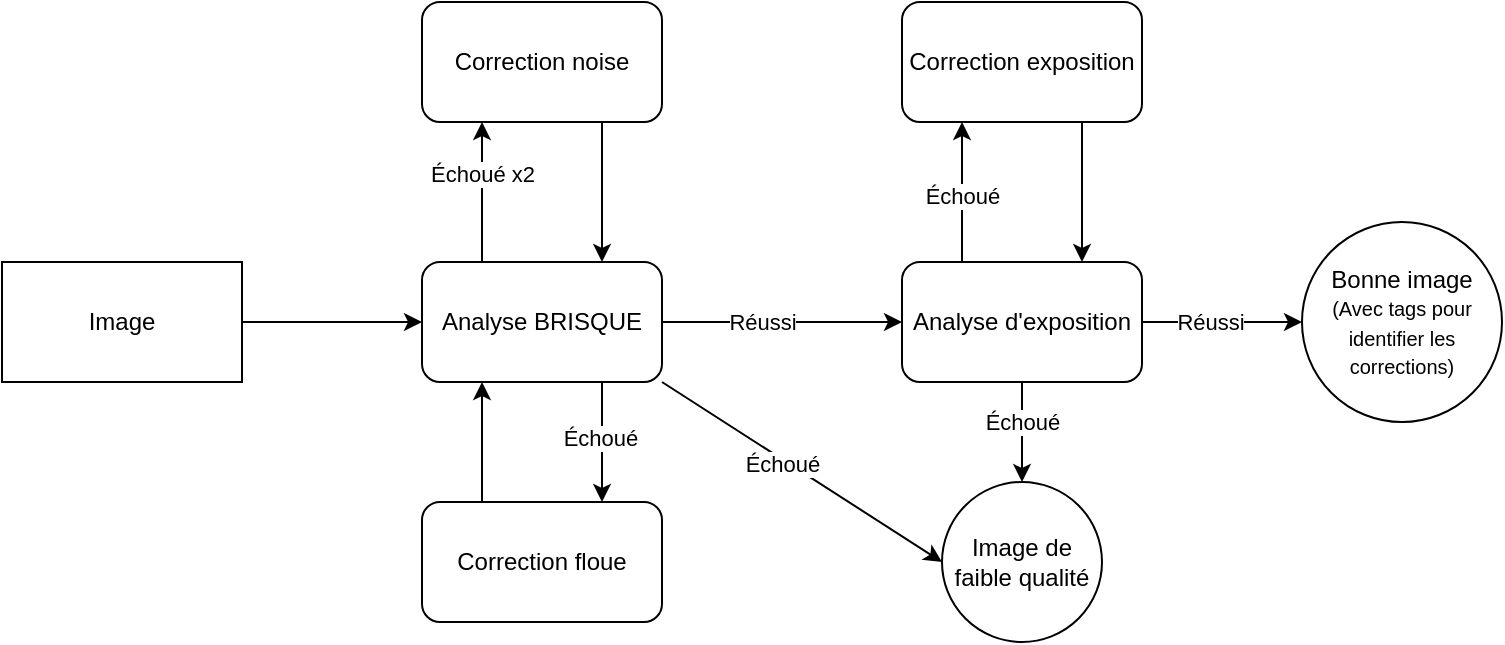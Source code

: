 <mxfile version="28.0.5">
  <diagram name="Page-1" id="TTpM_ToEAvBPiu1eLd7P">
    <mxGraphModel dx="1426" dy="743" grid="1" gridSize="10" guides="1" tooltips="1" connect="1" arrows="1" fold="1" page="1" pageScale="1" pageWidth="827" pageHeight="1169" math="0" shadow="0">
      <root>
        <mxCell id="0" />
        <mxCell id="1" parent="0" />
        <mxCell id="p-KePNE3PvP1S--m1Yjw-2" value="Image" style="rounded=0;whiteSpace=wrap;html=1;" vertex="1" parent="1">
          <mxGeometry x="90" y="280" width="120" height="60" as="geometry" />
        </mxCell>
        <mxCell id="p-KePNE3PvP1S--m1Yjw-3" value="" style="endArrow=classic;html=1;rounded=0;exitX=1;exitY=0.5;exitDx=0;exitDy=0;" edge="1" parent="1" source="p-KePNE3PvP1S--m1Yjw-2">
          <mxGeometry width="50" height="50" relative="1" as="geometry">
            <mxPoint x="390" y="410" as="sourcePoint" />
            <mxPoint x="300" y="310" as="targetPoint" />
          </mxGeometry>
        </mxCell>
        <mxCell id="p-KePNE3PvP1S--m1Yjw-4" value="Analyse BRISQUE" style="rounded=1;whiteSpace=wrap;html=1;glass=0;" vertex="1" parent="1">
          <mxGeometry x="300" y="280" width="120" height="60" as="geometry" />
        </mxCell>
        <mxCell id="p-KePNE3PvP1S--m1Yjw-5" value="" style="endArrow=classic;html=1;rounded=0;" edge="1" parent="1">
          <mxGeometry width="50" height="50" relative="1" as="geometry">
            <mxPoint x="420" y="310" as="sourcePoint" />
            <mxPoint x="540" y="310" as="targetPoint" />
          </mxGeometry>
        </mxCell>
        <mxCell id="p-KePNE3PvP1S--m1Yjw-6" value="Réussi" style="edgeLabel;html=1;align=center;verticalAlign=middle;resizable=0;points=[];" vertex="1" connectable="0" parent="p-KePNE3PvP1S--m1Yjw-5">
          <mxGeometry x="-0.167" relative="1" as="geometry">
            <mxPoint as="offset" />
          </mxGeometry>
        </mxCell>
        <mxCell id="p-KePNE3PvP1S--m1Yjw-7" value="Analyse d&#39;exposition" style="rounded=1;whiteSpace=wrap;html=1;glass=0;" vertex="1" parent="1">
          <mxGeometry x="540" y="280" width="120" height="60" as="geometry" />
        </mxCell>
        <mxCell id="p-KePNE3PvP1S--m1Yjw-8" value="" style="endArrow=classic;html=1;rounded=0;" edge="1" parent="1">
          <mxGeometry width="50" height="50" relative="1" as="geometry">
            <mxPoint x="660" y="310" as="sourcePoint" />
            <mxPoint x="740" y="310" as="targetPoint" />
          </mxGeometry>
        </mxCell>
        <mxCell id="p-KePNE3PvP1S--m1Yjw-9" value="Réussi" style="edgeLabel;html=1;align=center;verticalAlign=middle;resizable=0;points=[];" vertex="1" connectable="0" parent="p-KePNE3PvP1S--m1Yjw-8">
          <mxGeometry x="-0.15" y="4" relative="1" as="geometry">
            <mxPoint y="4" as="offset" />
          </mxGeometry>
        </mxCell>
        <mxCell id="p-KePNE3PvP1S--m1Yjw-11" value="Bonne image&lt;br&gt;&lt;font style=&quot;font-size: 10px;&quot;&gt;(Avec tags pour identifier les corrections)&lt;/font&gt;" style="ellipse;whiteSpace=wrap;html=1;aspect=fixed;" vertex="1" parent="1">
          <mxGeometry x="740" y="260" width="100" height="100" as="geometry" />
        </mxCell>
        <mxCell id="p-KePNE3PvP1S--m1Yjw-12" value="" style="endArrow=classic;html=1;rounded=0;exitX=0.75;exitY=1;exitDx=0;exitDy=0;" edge="1" parent="1" source="p-KePNE3PvP1S--m1Yjw-4">
          <mxGeometry width="50" height="50" relative="1" as="geometry">
            <mxPoint x="660" y="350" as="sourcePoint" />
            <mxPoint x="390" y="400" as="targetPoint" />
          </mxGeometry>
        </mxCell>
        <mxCell id="p-KePNE3PvP1S--m1Yjw-13" value="Échoué" style="edgeLabel;html=1;align=center;verticalAlign=middle;resizable=0;points=[];" vertex="1" connectable="0" parent="p-KePNE3PvP1S--m1Yjw-12">
          <mxGeometry x="-0.067" y="-1" relative="1" as="geometry">
            <mxPoint as="offset" />
          </mxGeometry>
        </mxCell>
        <mxCell id="p-KePNE3PvP1S--m1Yjw-14" value="Correction floue" style="rounded=1;whiteSpace=wrap;html=1;" vertex="1" parent="1">
          <mxGeometry x="300" y="400" width="120" height="60" as="geometry" />
        </mxCell>
        <mxCell id="p-KePNE3PvP1S--m1Yjw-15" value="" style="endArrow=classic;html=1;rounded=0;exitX=0.25;exitY=0;exitDx=0;exitDy=0;entryX=0.25;entryY=1;entryDx=0;entryDy=0;" edge="1" parent="1" source="p-KePNE3PvP1S--m1Yjw-14" target="p-KePNE3PvP1S--m1Yjw-4">
          <mxGeometry width="50" height="50" relative="1" as="geometry">
            <mxPoint x="660" y="350" as="sourcePoint" />
            <mxPoint x="710" y="300" as="targetPoint" />
          </mxGeometry>
        </mxCell>
        <mxCell id="p-KePNE3PvP1S--m1Yjw-16" value="" style="endArrow=classic;html=1;rounded=0;exitX=0.5;exitY=0;exitDx=0;exitDy=0;" edge="1" parent="1">
          <mxGeometry width="50" height="50" relative="1" as="geometry">
            <mxPoint x="330" y="280" as="sourcePoint" />
            <mxPoint x="330" y="210" as="targetPoint" />
          </mxGeometry>
        </mxCell>
        <mxCell id="p-KePNE3PvP1S--m1Yjw-18" value="Échoué x2" style="edgeLabel;html=1;align=center;verticalAlign=middle;resizable=0;points=[];" vertex="1" connectable="0" parent="p-KePNE3PvP1S--m1Yjw-16">
          <mxGeometry x="0.257" relative="1" as="geometry">
            <mxPoint as="offset" />
          </mxGeometry>
        </mxCell>
        <mxCell id="p-KePNE3PvP1S--m1Yjw-17" value="Correction noise" style="rounded=1;whiteSpace=wrap;html=1;" vertex="1" parent="1">
          <mxGeometry x="300" y="150" width="120" height="60" as="geometry" />
        </mxCell>
        <mxCell id="p-KePNE3PvP1S--m1Yjw-19" value="" style="endArrow=classic;html=1;rounded=0;exitX=0.75;exitY=1;exitDx=0;exitDy=0;entryX=0.75;entryY=0;entryDx=0;entryDy=0;" edge="1" parent="1" source="p-KePNE3PvP1S--m1Yjw-17" target="p-KePNE3PvP1S--m1Yjw-4">
          <mxGeometry width="50" height="50" relative="1" as="geometry">
            <mxPoint x="660" y="350" as="sourcePoint" />
            <mxPoint x="710" y="300" as="targetPoint" />
          </mxGeometry>
        </mxCell>
        <mxCell id="p-KePNE3PvP1S--m1Yjw-20" value="Correction exposition" style="rounded=1;whiteSpace=wrap;html=1;" vertex="1" parent="1">
          <mxGeometry x="540" y="150" width="120" height="60" as="geometry" />
        </mxCell>
        <mxCell id="p-KePNE3PvP1S--m1Yjw-21" value="" style="endArrow=classic;html=1;rounded=0;exitX=0.25;exitY=0;exitDx=0;exitDy=0;entryX=0.25;entryY=1;entryDx=0;entryDy=0;" edge="1" parent="1" source="p-KePNE3PvP1S--m1Yjw-7" target="p-KePNE3PvP1S--m1Yjw-20">
          <mxGeometry width="50" height="50" relative="1" as="geometry">
            <mxPoint x="660" y="350" as="sourcePoint" />
            <mxPoint x="710" y="300" as="targetPoint" />
          </mxGeometry>
        </mxCell>
        <mxCell id="p-KePNE3PvP1S--m1Yjw-22" value="Échoué" style="edgeLabel;html=1;align=center;verticalAlign=middle;resizable=0;points=[];" vertex="1" connectable="0" parent="p-KePNE3PvP1S--m1Yjw-21">
          <mxGeometry x="-0.057" relative="1" as="geometry">
            <mxPoint as="offset" />
          </mxGeometry>
        </mxCell>
        <mxCell id="p-KePNE3PvP1S--m1Yjw-23" value="" style="endArrow=classic;html=1;rounded=0;exitX=0.75;exitY=1;exitDx=0;exitDy=0;entryX=0.75;entryY=0;entryDx=0;entryDy=0;" edge="1" parent="1" source="p-KePNE3PvP1S--m1Yjw-20" target="p-KePNE3PvP1S--m1Yjw-7">
          <mxGeometry width="50" height="50" relative="1" as="geometry">
            <mxPoint x="660" y="350" as="sourcePoint" />
            <mxPoint x="710" y="300" as="targetPoint" />
          </mxGeometry>
        </mxCell>
        <mxCell id="p-KePNE3PvP1S--m1Yjw-24" value="" style="endArrow=classic;html=1;rounded=0;exitX=1;exitY=1;exitDx=0;exitDy=0;entryX=0;entryY=0.5;entryDx=0;entryDy=0;" edge="1" parent="1" source="p-KePNE3PvP1S--m1Yjw-4" target="p-KePNE3PvP1S--m1Yjw-26">
          <mxGeometry width="50" height="50" relative="1" as="geometry">
            <mxPoint x="660" y="360" as="sourcePoint" />
            <mxPoint x="543.913" y="406.087" as="targetPoint" />
          </mxGeometry>
        </mxCell>
        <mxCell id="p-KePNE3PvP1S--m1Yjw-31" value="Échoué" style="edgeLabel;html=1;align=center;verticalAlign=middle;resizable=0;points=[];" vertex="1" connectable="0" parent="p-KePNE3PvP1S--m1Yjw-24">
          <mxGeometry x="-0.064" y="-5" relative="1" as="geometry">
            <mxPoint x="-3" y="-6" as="offset" />
          </mxGeometry>
        </mxCell>
        <mxCell id="p-KePNE3PvP1S--m1Yjw-26" value="Image de faible qualité" style="ellipse;whiteSpace=wrap;html=1;aspect=fixed;" vertex="1" parent="1">
          <mxGeometry x="560" y="390" width="80" height="80" as="geometry" />
        </mxCell>
        <mxCell id="p-KePNE3PvP1S--m1Yjw-27" value="" style="endArrow=classic;html=1;rounded=0;exitX=0.5;exitY=1;exitDx=0;exitDy=0;entryX=0.5;entryY=0;entryDx=0;entryDy=0;" edge="1" parent="1" source="p-KePNE3PvP1S--m1Yjw-7" target="p-KePNE3PvP1S--m1Yjw-26">
          <mxGeometry width="50" height="50" relative="1" as="geometry">
            <mxPoint x="660" y="360" as="sourcePoint" />
            <mxPoint x="710" y="310" as="targetPoint" />
          </mxGeometry>
        </mxCell>
        <mxCell id="p-KePNE3PvP1S--m1Yjw-28" value="Échoué" style="edgeLabel;html=1;align=center;verticalAlign=middle;resizable=0;points=[];" vertex="1" connectable="0" parent="p-KePNE3PvP1S--m1Yjw-27">
          <mxGeometry x="-0.52" y="5" relative="1" as="geometry">
            <mxPoint x="-5" y="8" as="offset" />
          </mxGeometry>
        </mxCell>
      </root>
    </mxGraphModel>
  </diagram>
</mxfile>
